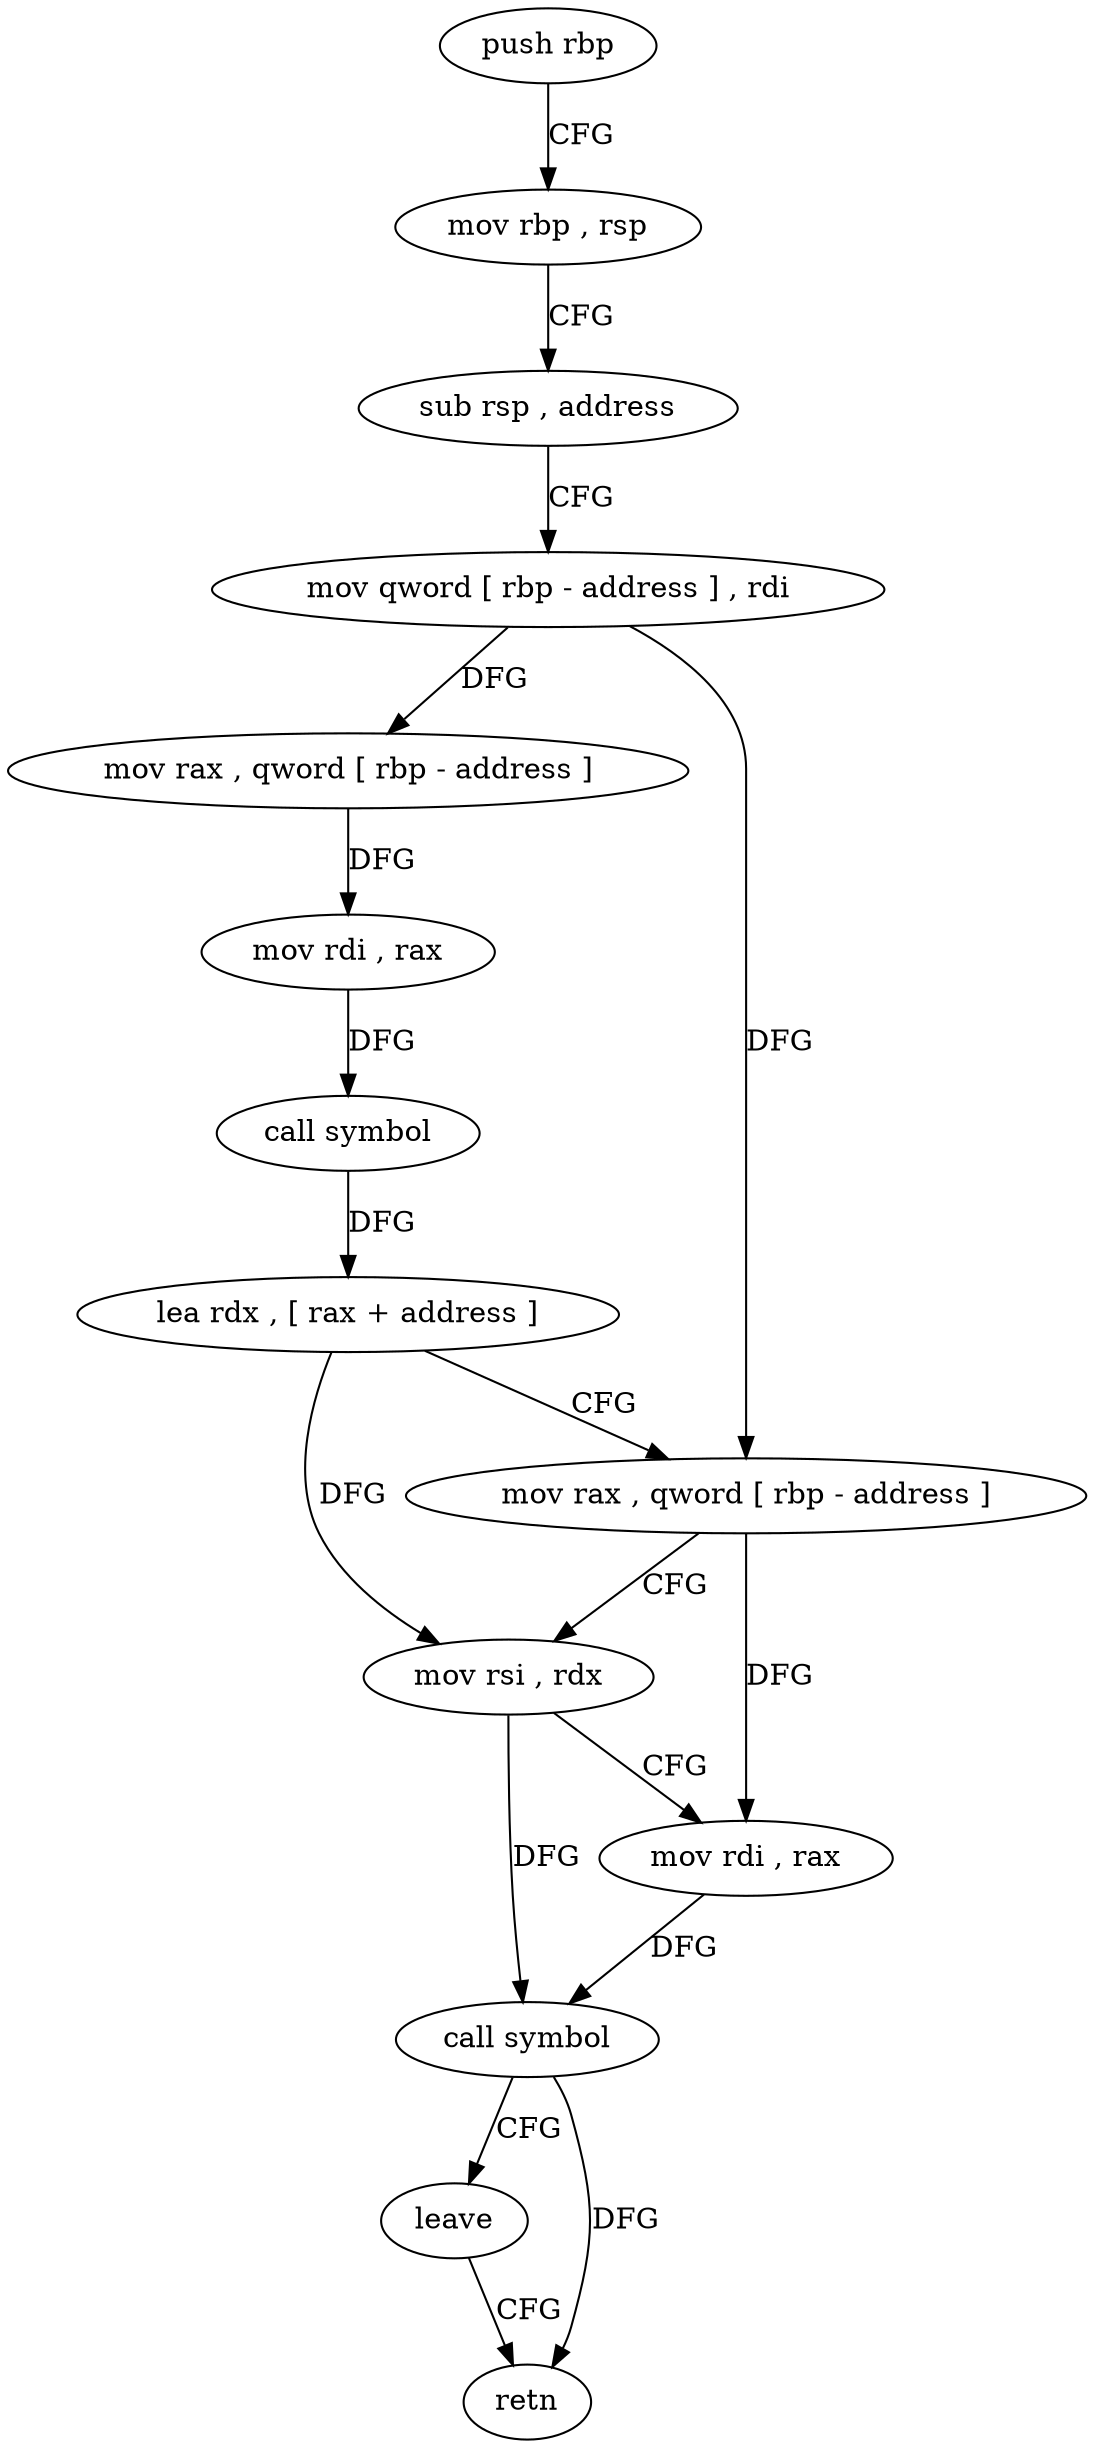 digraph "func" {
"4463661" [label = "push rbp" ]
"4463662" [label = "mov rbp , rsp" ]
"4463665" [label = "sub rsp , address" ]
"4463669" [label = "mov qword [ rbp - address ] , rdi" ]
"4463673" [label = "mov rax , qword [ rbp - address ]" ]
"4463677" [label = "mov rdi , rax" ]
"4463680" [label = "call symbol" ]
"4463685" [label = "lea rdx , [ rax + address ]" ]
"4463689" [label = "mov rax , qword [ rbp - address ]" ]
"4463693" [label = "mov rsi , rdx" ]
"4463696" [label = "mov rdi , rax" ]
"4463699" [label = "call symbol" ]
"4463704" [label = "leave" ]
"4463705" [label = "retn" ]
"4463661" -> "4463662" [ label = "CFG" ]
"4463662" -> "4463665" [ label = "CFG" ]
"4463665" -> "4463669" [ label = "CFG" ]
"4463669" -> "4463673" [ label = "DFG" ]
"4463669" -> "4463689" [ label = "DFG" ]
"4463673" -> "4463677" [ label = "DFG" ]
"4463677" -> "4463680" [ label = "DFG" ]
"4463680" -> "4463685" [ label = "DFG" ]
"4463685" -> "4463689" [ label = "CFG" ]
"4463685" -> "4463693" [ label = "DFG" ]
"4463689" -> "4463693" [ label = "CFG" ]
"4463689" -> "4463696" [ label = "DFG" ]
"4463693" -> "4463696" [ label = "CFG" ]
"4463693" -> "4463699" [ label = "DFG" ]
"4463696" -> "4463699" [ label = "DFG" ]
"4463699" -> "4463704" [ label = "CFG" ]
"4463699" -> "4463705" [ label = "DFG" ]
"4463704" -> "4463705" [ label = "CFG" ]
}
